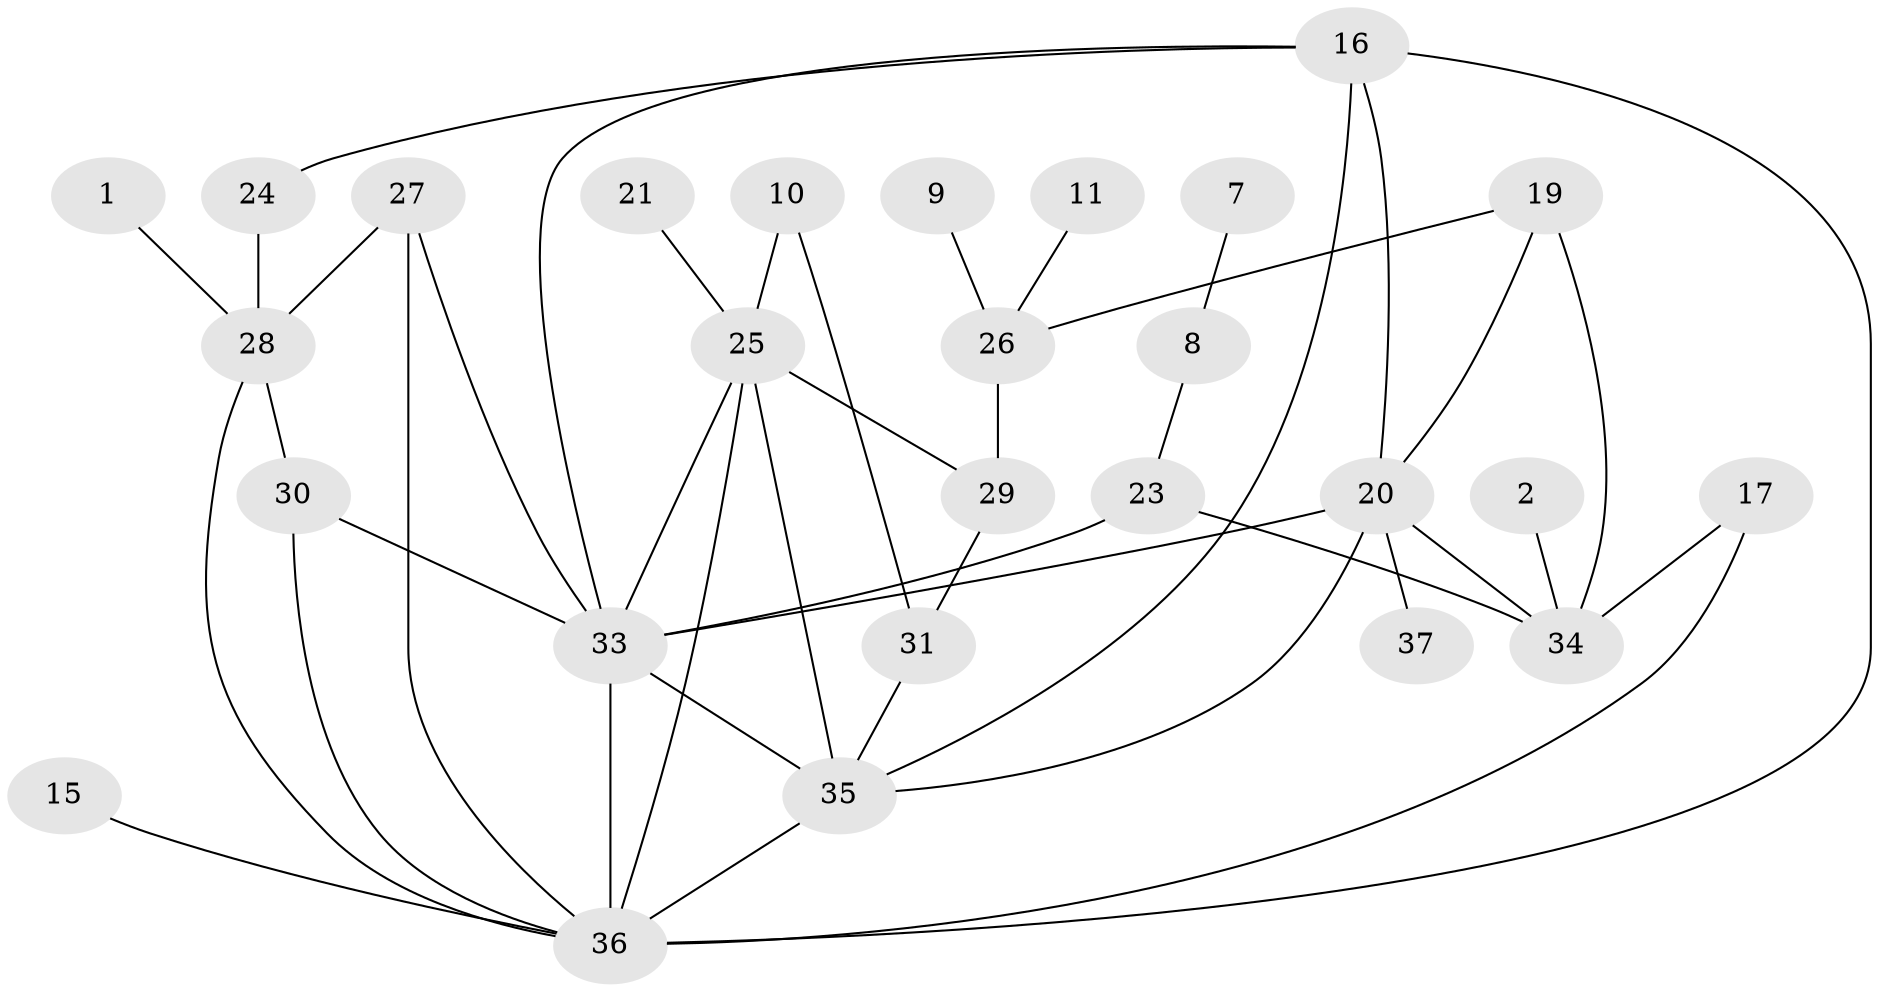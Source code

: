 // original degree distribution, {1: 0.22972972972972974, 5: 0.0945945945945946, 3: 0.21621621621621623, 0: 0.13513513513513514, 7: 0.02702702702702703, 6: 0.04054054054054054, 2: 0.16216216216216217, 4: 0.0945945945945946}
// Generated by graph-tools (version 1.1) at 2025/25/03/09/25 03:25:23]
// undirected, 27 vertices, 44 edges
graph export_dot {
graph [start="1"]
  node [color=gray90,style=filled];
  1;
  2;
  7;
  8;
  9;
  10;
  11;
  15;
  16;
  17;
  19;
  20;
  21;
  23;
  24;
  25;
  26;
  27;
  28;
  29;
  30;
  31;
  33;
  34;
  35;
  36;
  37;
  1 -- 28 [weight=1.0];
  2 -- 34 [weight=1.0];
  7 -- 8 [weight=1.0];
  8 -- 23 [weight=1.0];
  9 -- 26 [weight=1.0];
  10 -- 25 [weight=1.0];
  10 -- 31 [weight=1.0];
  11 -- 26 [weight=1.0];
  15 -- 36 [weight=1.0];
  16 -- 20 [weight=1.0];
  16 -- 24 [weight=1.0];
  16 -- 33 [weight=1.0];
  16 -- 35 [weight=1.0];
  16 -- 36 [weight=1.0];
  17 -- 34 [weight=1.0];
  17 -- 36 [weight=1.0];
  19 -- 20 [weight=1.0];
  19 -- 26 [weight=1.0];
  19 -- 34 [weight=1.0];
  20 -- 33 [weight=3.0];
  20 -- 34 [weight=1.0];
  20 -- 35 [weight=1.0];
  20 -- 37 [weight=1.0];
  21 -- 25 [weight=1.0];
  23 -- 33 [weight=3.0];
  23 -- 34 [weight=2.0];
  24 -- 28 [weight=1.0];
  25 -- 29 [weight=1.0];
  25 -- 33 [weight=1.0];
  25 -- 35 [weight=1.0];
  25 -- 36 [weight=1.0];
  26 -- 29 [weight=2.0];
  27 -- 28 [weight=1.0];
  27 -- 33 [weight=2.0];
  27 -- 36 [weight=2.0];
  28 -- 30 [weight=1.0];
  28 -- 36 [weight=1.0];
  29 -- 31 [weight=1.0];
  30 -- 33 [weight=2.0];
  30 -- 36 [weight=1.0];
  31 -- 35 [weight=1.0];
  33 -- 35 [weight=2.0];
  33 -- 36 [weight=1.0];
  35 -- 36 [weight=2.0];
}

